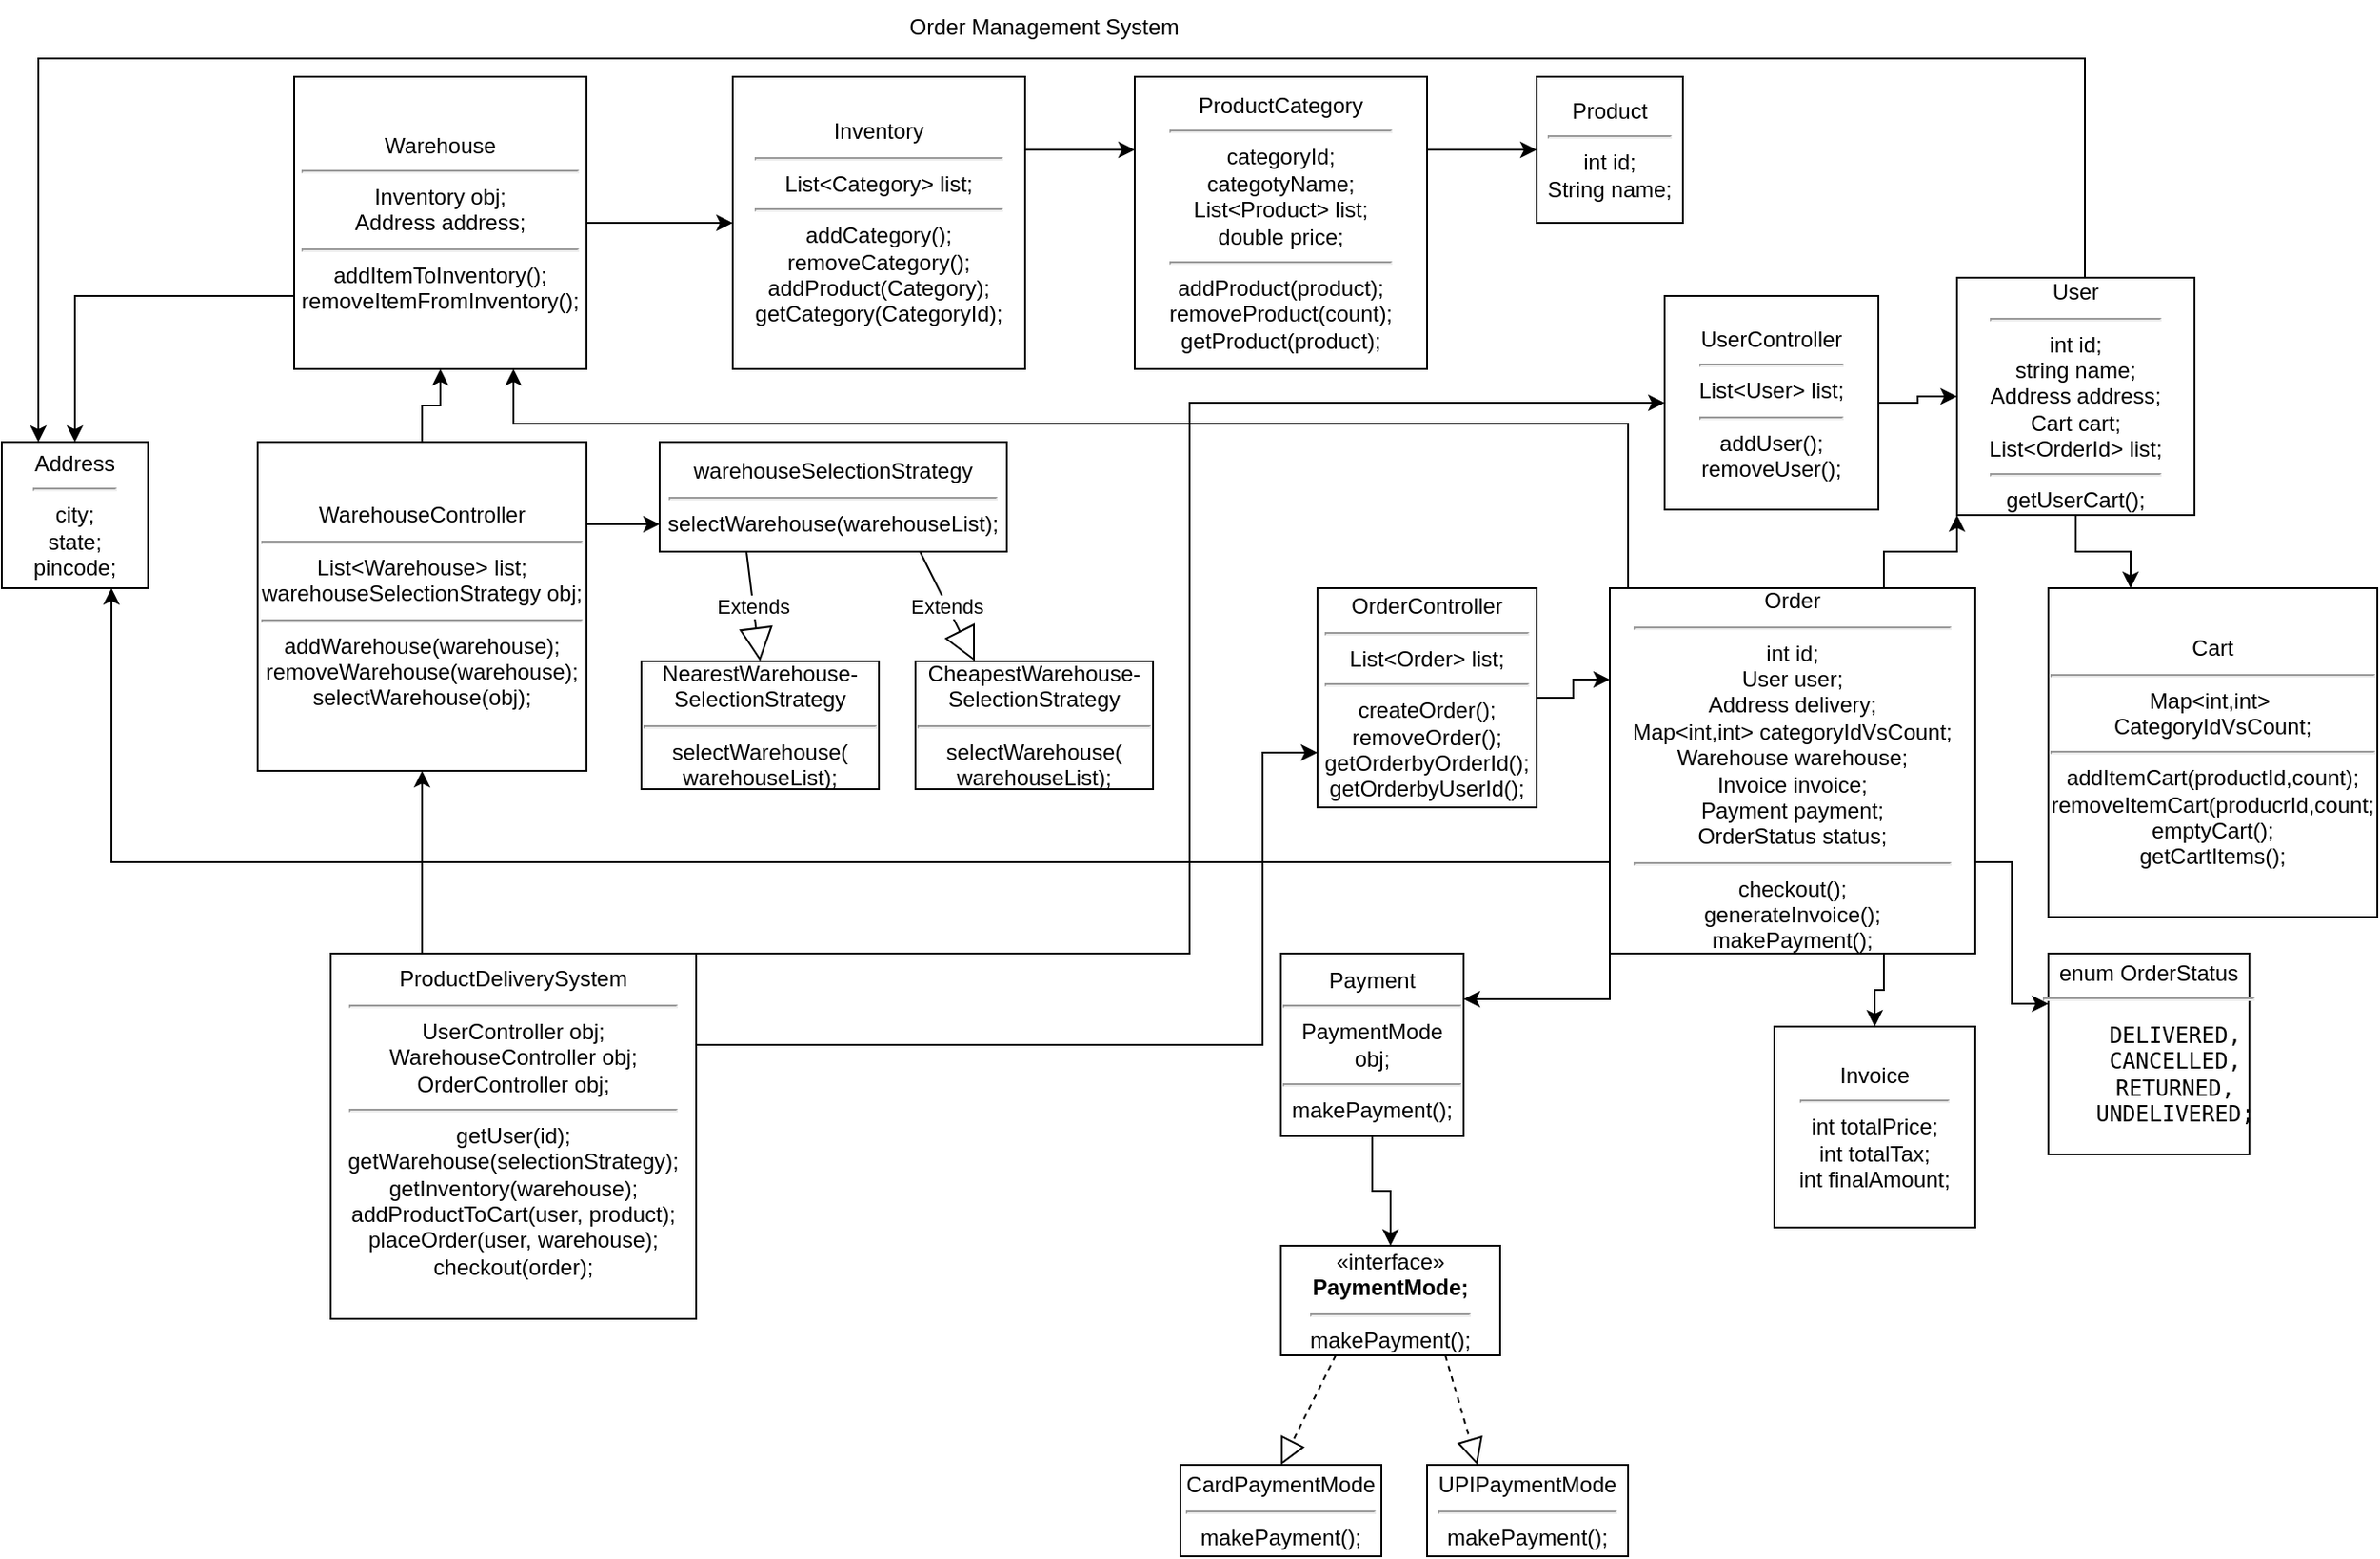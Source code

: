 <mxfile version="24.5.3" type="device">
  <diagram id="C5RBs43oDa-KdzZeNtuy" name="Page-1">
    <mxGraphModel dx="1877" dy="1790" grid="1" gridSize="10" guides="1" tooltips="1" connect="1" arrows="1" fold="1" page="1" pageScale="1" pageWidth="827" pageHeight="1169" math="0" shadow="0">
      <root>
        <mxCell id="WIyWlLk6GJQsqaUBKTNV-0" />
        <mxCell id="WIyWlLk6GJQsqaUBKTNV-1" parent="WIyWlLk6GJQsqaUBKTNV-0" />
        <mxCell id="W7W27pN1gsr87-b_MbHG-0" value="Product&lt;hr&gt;int id;&lt;div&gt;String name;&lt;/div&gt;" style="whiteSpace=wrap;html=1;aspect=fixed;" vertex="1" parent="WIyWlLk6GJQsqaUBKTNV-1">
          <mxGeometry x="720" y="40" width="80" height="80" as="geometry" />
        </mxCell>
        <mxCell id="W7W27pN1gsr87-b_MbHG-2" style="edgeStyle=orthogonalEdgeStyle;rounded=0;orthogonalLoop=1;jettySize=auto;html=1;exitX=1;exitY=0.25;exitDx=0;exitDy=0;entryX=0;entryY=0.5;entryDx=0;entryDy=0;" edge="1" parent="WIyWlLk6GJQsqaUBKTNV-1" source="W7W27pN1gsr87-b_MbHG-1" target="W7W27pN1gsr87-b_MbHG-0">
          <mxGeometry relative="1" as="geometry" />
        </mxCell>
        <mxCell id="W7W27pN1gsr87-b_MbHG-1" value="ProductCategory&lt;div&gt;&lt;hr&gt;categoryId;&lt;/div&gt;&lt;div&gt;categotyName;&lt;/div&gt;&lt;div&gt;List&amp;lt;Product&amp;gt; list;&lt;/div&gt;&lt;div&gt;double price;&lt;/div&gt;&lt;hr&gt;addProduct(product);&lt;div&gt;removeProduct(count);&lt;/div&gt;&lt;div&gt;getProduct(product);&lt;/div&gt;" style="whiteSpace=wrap;html=1;aspect=fixed;" vertex="1" parent="WIyWlLk6GJQsqaUBKTNV-1">
          <mxGeometry x="500" y="40" width="160" height="160" as="geometry" />
        </mxCell>
        <mxCell id="W7W27pN1gsr87-b_MbHG-4" style="edgeStyle=orthogonalEdgeStyle;rounded=0;orthogonalLoop=1;jettySize=auto;html=1;exitX=1;exitY=0.25;exitDx=0;exitDy=0;entryX=0;entryY=0.25;entryDx=0;entryDy=0;" edge="1" parent="WIyWlLk6GJQsqaUBKTNV-1" source="W7W27pN1gsr87-b_MbHG-3" target="W7W27pN1gsr87-b_MbHG-1">
          <mxGeometry relative="1" as="geometry" />
        </mxCell>
        <mxCell id="W7W27pN1gsr87-b_MbHG-3" value="Inventory&lt;hr&gt;List&amp;lt;Category&amp;gt; list;&lt;div&gt;&lt;hr&gt;addCategory();&lt;/div&gt;&lt;div&gt;removeCategory();&lt;/div&gt;&lt;div&gt;addProduct(Category);&lt;/div&gt;&lt;div&gt;getCategory(CategoryId);&lt;/div&gt;" style="whiteSpace=wrap;html=1;aspect=fixed;" vertex="1" parent="WIyWlLk6GJQsqaUBKTNV-1">
          <mxGeometry x="280" y="40" width="160" height="160" as="geometry" />
        </mxCell>
        <mxCell id="W7W27pN1gsr87-b_MbHG-6" style="edgeStyle=orthogonalEdgeStyle;rounded=0;orthogonalLoop=1;jettySize=auto;html=1;exitX=1;exitY=0.5;exitDx=0;exitDy=0;entryX=0;entryY=0.5;entryDx=0;entryDy=0;" edge="1" parent="WIyWlLk6GJQsqaUBKTNV-1" source="W7W27pN1gsr87-b_MbHG-5" target="W7W27pN1gsr87-b_MbHG-3">
          <mxGeometry relative="1" as="geometry" />
        </mxCell>
        <mxCell id="W7W27pN1gsr87-b_MbHG-32" style="edgeStyle=orthogonalEdgeStyle;rounded=0;orthogonalLoop=1;jettySize=auto;html=1;exitX=0;exitY=0.75;exitDx=0;exitDy=0;entryX=0.5;entryY=0;entryDx=0;entryDy=0;" edge="1" parent="WIyWlLk6GJQsqaUBKTNV-1" source="W7W27pN1gsr87-b_MbHG-5" target="W7W27pN1gsr87-b_MbHG-7">
          <mxGeometry relative="1" as="geometry">
            <mxPoint x="-80" y="230" as="targetPoint" />
          </mxGeometry>
        </mxCell>
        <mxCell id="W7W27pN1gsr87-b_MbHG-5" value="Warehouse&lt;hr&gt;Inventory obj;&lt;div&gt;Address address;&lt;/div&gt;&lt;div&gt;&lt;hr&gt;addItemToInventory();&lt;/div&gt;&lt;div&gt;removeItemFromInventory();&lt;/div&gt;" style="whiteSpace=wrap;html=1;aspect=fixed;" vertex="1" parent="WIyWlLk6GJQsqaUBKTNV-1">
          <mxGeometry x="40" y="40" width="160" height="160" as="geometry" />
        </mxCell>
        <mxCell id="W7W27pN1gsr87-b_MbHG-7" value="Address&lt;hr&gt;city;&lt;div&gt;state;&lt;/div&gt;&lt;div&gt;pincode;&lt;/div&gt;" style="whiteSpace=wrap;html=1;aspect=fixed;" vertex="1" parent="WIyWlLk6GJQsqaUBKTNV-1">
          <mxGeometry x="-120" y="240" width="80" height="80" as="geometry" />
        </mxCell>
        <mxCell id="W7W27pN1gsr87-b_MbHG-10" style="edgeStyle=orthogonalEdgeStyle;rounded=0;orthogonalLoop=1;jettySize=auto;html=1;exitX=0.5;exitY=0;exitDx=0;exitDy=0;entryX=0.5;entryY=1;entryDx=0;entryDy=0;" edge="1" parent="WIyWlLk6GJQsqaUBKTNV-1" source="W7W27pN1gsr87-b_MbHG-9" target="W7W27pN1gsr87-b_MbHG-5">
          <mxGeometry relative="1" as="geometry" />
        </mxCell>
        <mxCell id="W7W27pN1gsr87-b_MbHG-16" style="edgeStyle=orthogonalEdgeStyle;rounded=0;orthogonalLoop=1;jettySize=auto;html=1;exitX=1;exitY=0.25;exitDx=0;exitDy=0;entryX=0;entryY=0.75;entryDx=0;entryDy=0;" edge="1" parent="WIyWlLk6GJQsqaUBKTNV-1" source="W7W27pN1gsr87-b_MbHG-9" target="W7W27pN1gsr87-b_MbHG-11">
          <mxGeometry relative="1" as="geometry" />
        </mxCell>
        <mxCell id="W7W27pN1gsr87-b_MbHG-9" value="WarehouseController&lt;hr&gt;List&amp;lt;Warehouse&amp;gt; list;&lt;div&gt;warehouseSelectionStrategy obj;&lt;/div&gt;&lt;hr&gt;addWarehouse(warehouse);&lt;div&gt;removeWarehouse(warehouse);&lt;/div&gt;&lt;div&gt;selectWarehouse(obj);&lt;/div&gt;" style="whiteSpace=wrap;html=1;aspect=fixed;" vertex="1" parent="WIyWlLk6GJQsqaUBKTNV-1">
          <mxGeometry x="20" y="240" width="180" height="180" as="geometry" />
        </mxCell>
        <mxCell id="W7W27pN1gsr87-b_MbHG-11" value="warehouseSelectionStrategy&lt;hr&gt;selectWarehouse(warehouseList);" style="rounded=0;whiteSpace=wrap;html=1;" vertex="1" parent="WIyWlLk6GJQsqaUBKTNV-1">
          <mxGeometry x="240" y="240" width="190" height="60" as="geometry" />
        </mxCell>
        <mxCell id="W7W27pN1gsr87-b_MbHG-12" value="NearestWarehouse-&lt;div&gt;SelectionStrategy&lt;/div&gt;&lt;hr&gt;selectWarehouse( warehouseList);" style="rounded=0;whiteSpace=wrap;html=1;" vertex="1" parent="WIyWlLk6GJQsqaUBKTNV-1">
          <mxGeometry x="230" y="360" width="130" height="70" as="geometry" />
        </mxCell>
        <mxCell id="W7W27pN1gsr87-b_MbHG-13" value="CheapestWarehouse-&lt;div&gt;SelectionStrategy&lt;/div&gt;&lt;hr&gt;selectWarehouse( warehouseList);" style="rounded=0;whiteSpace=wrap;html=1;" vertex="1" parent="WIyWlLk6GJQsqaUBKTNV-1">
          <mxGeometry x="380" y="360" width="130" height="70" as="geometry" />
        </mxCell>
        <mxCell id="W7W27pN1gsr87-b_MbHG-14" value="Extends" style="endArrow=block;endSize=16;endFill=0;html=1;rounded=0;exitX=0.25;exitY=1;exitDx=0;exitDy=0;entryX=0.5;entryY=0;entryDx=0;entryDy=0;" edge="1" parent="WIyWlLk6GJQsqaUBKTNV-1" source="W7W27pN1gsr87-b_MbHG-11" target="W7W27pN1gsr87-b_MbHG-12">
          <mxGeometry width="160" relative="1" as="geometry">
            <mxPoint x="330" y="320" as="sourcePoint" />
            <mxPoint x="490" y="320" as="targetPoint" />
          </mxGeometry>
        </mxCell>
        <mxCell id="W7W27pN1gsr87-b_MbHG-15" value="Extends" style="endArrow=block;endSize=16;endFill=0;html=1;rounded=0;exitX=0.75;exitY=1;exitDx=0;exitDy=0;entryX=0.25;entryY=0;entryDx=0;entryDy=0;" edge="1" parent="WIyWlLk6GJQsqaUBKTNV-1" source="W7W27pN1gsr87-b_MbHG-11" target="W7W27pN1gsr87-b_MbHG-13">
          <mxGeometry width="160" relative="1" as="geometry">
            <mxPoint x="298" y="310" as="sourcePoint" />
            <mxPoint x="305" y="370" as="targetPoint" />
          </mxGeometry>
        </mxCell>
        <mxCell id="W7W27pN1gsr87-b_MbHG-21" style="edgeStyle=orthogonalEdgeStyle;rounded=0;orthogonalLoop=1;jettySize=auto;html=1;exitX=0.5;exitY=1;exitDx=0;exitDy=0;entryX=0.25;entryY=0;entryDx=0;entryDy=0;" edge="1" parent="WIyWlLk6GJQsqaUBKTNV-1" source="W7W27pN1gsr87-b_MbHG-17" target="W7W27pN1gsr87-b_MbHG-20">
          <mxGeometry relative="1" as="geometry" />
        </mxCell>
        <mxCell id="W7W27pN1gsr87-b_MbHG-54" style="edgeStyle=orthogonalEdgeStyle;rounded=0;orthogonalLoop=1;jettySize=auto;html=1;exitX=0.5;exitY=0;exitDx=0;exitDy=0;entryX=0.25;entryY=0;entryDx=0;entryDy=0;" edge="1" parent="WIyWlLk6GJQsqaUBKTNV-1" source="W7W27pN1gsr87-b_MbHG-17" target="W7W27pN1gsr87-b_MbHG-7">
          <mxGeometry relative="1" as="geometry">
            <Array as="points">
              <mxPoint x="1020" y="30" />
              <mxPoint x="-100" y="30" />
            </Array>
          </mxGeometry>
        </mxCell>
        <mxCell id="W7W27pN1gsr87-b_MbHG-17" value="User&lt;hr&gt;int id;&lt;div&gt;string name;&lt;/div&gt;&lt;div&gt;Address address;&lt;/div&gt;&lt;div&gt;Cart cart;&lt;/div&gt;&lt;div&gt;List&amp;lt;OrderId&amp;gt; list;&lt;/div&gt;&lt;hr&gt;getUserCart();" style="whiteSpace=wrap;html=1;aspect=fixed;" vertex="1" parent="WIyWlLk6GJQsqaUBKTNV-1">
          <mxGeometry x="950" y="150" width="130" height="130" as="geometry" />
        </mxCell>
        <mxCell id="W7W27pN1gsr87-b_MbHG-19" style="edgeStyle=orthogonalEdgeStyle;rounded=0;orthogonalLoop=1;jettySize=auto;html=1;exitX=1;exitY=0.5;exitDx=0;exitDy=0;entryX=0;entryY=0.5;entryDx=0;entryDy=0;" edge="1" parent="WIyWlLk6GJQsqaUBKTNV-1" source="W7W27pN1gsr87-b_MbHG-18" target="W7W27pN1gsr87-b_MbHG-17">
          <mxGeometry relative="1" as="geometry" />
        </mxCell>
        <mxCell id="W7W27pN1gsr87-b_MbHG-18" value="UserController&lt;hr&gt;List&amp;lt;User&amp;gt; list;&lt;div&gt;&lt;hr&gt;addUser();&lt;/div&gt;&lt;div&gt;removeUser();&lt;/div&gt;" style="whiteSpace=wrap;html=1;aspect=fixed;" vertex="1" parent="WIyWlLk6GJQsqaUBKTNV-1">
          <mxGeometry x="790" y="160" width="117" height="117" as="geometry" />
        </mxCell>
        <mxCell id="W7W27pN1gsr87-b_MbHG-20" value="Cart&lt;hr&gt;Map&amp;lt;int,int&amp;gt;&amp;nbsp; CategoryIdVsCount;&lt;hr&gt;addItemCart(productId,count);&lt;div&gt;removeItemCart(producrId,count;&lt;/div&gt;&lt;div&gt;emptyCart();&lt;/div&gt;&lt;div&gt;getCartItems();&lt;/div&gt;" style="whiteSpace=wrap;html=1;aspect=fixed;" vertex="1" parent="WIyWlLk6GJQsqaUBKTNV-1">
          <mxGeometry x="1000" y="320" width="180" height="180" as="geometry" />
        </mxCell>
        <mxCell id="W7W27pN1gsr87-b_MbHG-23" style="edgeStyle=orthogonalEdgeStyle;rounded=0;orthogonalLoop=1;jettySize=auto;html=1;exitX=0.75;exitY=0;exitDx=0;exitDy=0;entryX=0;entryY=1;entryDx=0;entryDy=0;" edge="1" parent="WIyWlLk6GJQsqaUBKTNV-1" source="W7W27pN1gsr87-b_MbHG-22" target="W7W27pN1gsr87-b_MbHG-17">
          <mxGeometry relative="1" as="geometry" />
        </mxCell>
        <mxCell id="W7W27pN1gsr87-b_MbHG-28" style="edgeStyle=orthogonalEdgeStyle;rounded=0;orthogonalLoop=1;jettySize=auto;html=1;exitX=1;exitY=0.75;exitDx=0;exitDy=0;entryX=0;entryY=0.25;entryDx=0;entryDy=0;" edge="1" parent="WIyWlLk6GJQsqaUBKTNV-1" source="W7W27pN1gsr87-b_MbHG-22" target="W7W27pN1gsr87-b_MbHG-27">
          <mxGeometry relative="1" as="geometry" />
        </mxCell>
        <mxCell id="W7W27pN1gsr87-b_MbHG-30" style="edgeStyle=orthogonalEdgeStyle;rounded=0;orthogonalLoop=1;jettySize=auto;html=1;exitX=0.75;exitY=1;exitDx=0;exitDy=0;entryX=0.5;entryY=0;entryDx=0;entryDy=0;" edge="1" parent="WIyWlLk6GJQsqaUBKTNV-1" source="W7W27pN1gsr87-b_MbHG-22" target="W7W27pN1gsr87-b_MbHG-29">
          <mxGeometry relative="1" as="geometry" />
        </mxCell>
        <mxCell id="W7W27pN1gsr87-b_MbHG-31" style="edgeStyle=orthogonalEdgeStyle;rounded=0;orthogonalLoop=1;jettySize=auto;html=1;exitX=0.25;exitY=0;exitDx=0;exitDy=0;entryX=0.75;entryY=1;entryDx=0;entryDy=0;" edge="1" parent="WIyWlLk6GJQsqaUBKTNV-1" source="W7W27pN1gsr87-b_MbHG-22" target="W7W27pN1gsr87-b_MbHG-5">
          <mxGeometry relative="1" as="geometry">
            <Array as="points">
              <mxPoint x="770" y="320" />
              <mxPoint x="770" y="230" />
              <mxPoint x="160" y="230" />
            </Array>
          </mxGeometry>
        </mxCell>
        <mxCell id="W7W27pN1gsr87-b_MbHG-33" style="edgeStyle=orthogonalEdgeStyle;rounded=0;orthogonalLoop=1;jettySize=auto;html=1;exitX=0;exitY=0.75;exitDx=0;exitDy=0;entryX=0.75;entryY=1;entryDx=0;entryDy=0;" edge="1" parent="WIyWlLk6GJQsqaUBKTNV-1" source="W7W27pN1gsr87-b_MbHG-22" target="W7W27pN1gsr87-b_MbHG-7">
          <mxGeometry relative="1" as="geometry" />
        </mxCell>
        <mxCell id="W7W27pN1gsr87-b_MbHG-43" style="edgeStyle=orthogonalEdgeStyle;rounded=0;orthogonalLoop=1;jettySize=auto;html=1;exitX=0;exitY=1;exitDx=0;exitDy=0;entryX=1;entryY=0.25;entryDx=0;entryDy=0;" edge="1" parent="WIyWlLk6GJQsqaUBKTNV-1" source="W7W27pN1gsr87-b_MbHG-22" target="W7W27pN1gsr87-b_MbHG-35">
          <mxGeometry relative="1" as="geometry" />
        </mxCell>
        <mxCell id="W7W27pN1gsr87-b_MbHG-22" value="Order&lt;hr&gt;int id;&lt;div&gt;User user;&lt;/div&gt;&lt;div&gt;Address delivery;&lt;/div&gt;&lt;div&gt;Map&amp;lt;int,int&amp;gt; categoryIdVsCount;&lt;/div&gt;&lt;div&gt;Warehouse warehouse;&lt;/div&gt;&lt;div&gt;Invoice invoice;&lt;/div&gt;&lt;div&gt;Payment payment;&lt;/div&gt;&lt;div&gt;OrderStatus status;&lt;/div&gt;&lt;hr&gt;checkout();&lt;div&gt;generateInvoice();&lt;/div&gt;&lt;div&gt;makePayment();&lt;/div&gt;" style="whiteSpace=wrap;html=1;aspect=fixed;" vertex="1" parent="WIyWlLk6GJQsqaUBKTNV-1">
          <mxGeometry x="760" y="320" width="200" height="200" as="geometry" />
        </mxCell>
        <mxCell id="W7W27pN1gsr87-b_MbHG-26" style="edgeStyle=orthogonalEdgeStyle;rounded=0;orthogonalLoop=1;jettySize=auto;html=1;exitX=1;exitY=0.5;exitDx=0;exitDy=0;entryX=0;entryY=0.25;entryDx=0;entryDy=0;" edge="1" parent="WIyWlLk6GJQsqaUBKTNV-1" source="W7W27pN1gsr87-b_MbHG-24" target="W7W27pN1gsr87-b_MbHG-22">
          <mxGeometry relative="1" as="geometry" />
        </mxCell>
        <mxCell id="W7W27pN1gsr87-b_MbHG-24" value="OrderController&lt;hr&gt;List&amp;lt;Order&amp;gt; list;&lt;hr&gt;createOrder();&lt;div&gt;removeOrder();&lt;/div&gt;&lt;div&gt;getOrderbyOrderId();&lt;/div&gt;&lt;div&gt;getOrderbyUserId();&lt;/div&gt;" style="whiteSpace=wrap;html=1;aspect=fixed;" vertex="1" parent="WIyWlLk6GJQsqaUBKTNV-1">
          <mxGeometry x="600" y="320" width="120" height="120" as="geometry" />
        </mxCell>
        <mxCell id="W7W27pN1gsr87-b_MbHG-27" value="enum OrderStatus&lt;hr&gt;&lt;pre lang=&quot;java&quot; class=&quot;code highlight&quot;&gt;&lt;span class=&quot;&quot;&gt;    DELIVERED,&lt;/span&gt;&lt;br/&gt;&lt;span class=&quot;&quot;&gt;    CANCELLED,&lt;/span&gt;&lt;br/&gt;&lt;span class=&quot;&quot;&gt;    RETURNED,&lt;/span&gt;&lt;br/&gt;&lt;span class=&quot;&quot;&gt;    UNDELIVERED;&lt;/span&gt;&lt;br/&gt;&lt;/pre&gt;" style="whiteSpace=wrap;html=1;aspect=fixed;" vertex="1" parent="WIyWlLk6GJQsqaUBKTNV-1">
          <mxGeometry x="1000" y="520" width="110" height="110" as="geometry" />
        </mxCell>
        <mxCell id="W7W27pN1gsr87-b_MbHG-29" value="Invoice&lt;hr&gt;int totalPrice;&lt;div&gt;int totalTax;&lt;/div&gt;&lt;div&gt;int finalAmount;&lt;/div&gt;" style="whiteSpace=wrap;html=1;aspect=fixed;" vertex="1" parent="WIyWlLk6GJQsqaUBKTNV-1">
          <mxGeometry x="850" y="560" width="110" height="110" as="geometry" />
        </mxCell>
        <mxCell id="W7W27pN1gsr87-b_MbHG-38" style="edgeStyle=orthogonalEdgeStyle;rounded=0;orthogonalLoop=1;jettySize=auto;html=1;exitX=0.5;exitY=1;exitDx=0;exitDy=0;entryX=0.5;entryY=0;entryDx=0;entryDy=0;" edge="1" parent="WIyWlLk6GJQsqaUBKTNV-1" source="W7W27pN1gsr87-b_MbHG-35" target="W7W27pN1gsr87-b_MbHG-37">
          <mxGeometry relative="1" as="geometry" />
        </mxCell>
        <mxCell id="W7W27pN1gsr87-b_MbHG-35" value="Payment&lt;hr&gt;PaymentMode obj;&lt;hr&gt;makePayment();" style="whiteSpace=wrap;html=1;aspect=fixed;" vertex="1" parent="WIyWlLk6GJQsqaUBKTNV-1">
          <mxGeometry x="580" y="520" width="100" height="100" as="geometry" />
        </mxCell>
        <mxCell id="W7W27pN1gsr87-b_MbHG-37" value="«interface»&lt;br&gt;&lt;b&gt;PaymentMode;&lt;/b&gt;&lt;hr&gt;makePayment();" style="html=1;whiteSpace=wrap;" vertex="1" parent="WIyWlLk6GJQsqaUBKTNV-1">
          <mxGeometry x="580" y="680" width="120" height="60" as="geometry" />
        </mxCell>
        <mxCell id="W7W27pN1gsr87-b_MbHG-39" value="CardPaymentMode&lt;hr&gt;makePayment();" style="html=1;whiteSpace=wrap;" vertex="1" parent="WIyWlLk6GJQsqaUBKTNV-1">
          <mxGeometry x="525" y="800" width="110" height="50" as="geometry" />
        </mxCell>
        <mxCell id="W7W27pN1gsr87-b_MbHG-40" value="UPIPaymentMode&lt;hr&gt;makePayment();" style="html=1;whiteSpace=wrap;" vertex="1" parent="WIyWlLk6GJQsqaUBKTNV-1">
          <mxGeometry x="660" y="800" width="110" height="50" as="geometry" />
        </mxCell>
        <mxCell id="W7W27pN1gsr87-b_MbHG-41" value="" style="endArrow=block;dashed=1;endFill=0;endSize=12;html=1;rounded=0;entryX=0.5;entryY=0;entryDx=0;entryDy=0;exitX=0.25;exitY=1;exitDx=0;exitDy=0;" edge="1" parent="WIyWlLk6GJQsqaUBKTNV-1" source="W7W27pN1gsr87-b_MbHG-37" target="W7W27pN1gsr87-b_MbHG-39">
          <mxGeometry width="160" relative="1" as="geometry">
            <mxPoint x="320" y="640" as="sourcePoint" />
            <mxPoint x="480" y="640" as="targetPoint" />
          </mxGeometry>
        </mxCell>
        <mxCell id="W7W27pN1gsr87-b_MbHG-42" value="" style="endArrow=block;dashed=1;endFill=0;endSize=12;html=1;rounded=0;entryX=0.25;entryY=0;entryDx=0;entryDy=0;exitX=0.75;exitY=1;exitDx=0;exitDy=0;" edge="1" parent="WIyWlLk6GJQsqaUBKTNV-1" source="W7W27pN1gsr87-b_MbHG-37" target="W7W27pN1gsr87-b_MbHG-40">
          <mxGeometry width="160" relative="1" as="geometry">
            <mxPoint x="620" y="750" as="sourcePoint" />
            <mxPoint x="590" y="810" as="targetPoint" />
          </mxGeometry>
        </mxCell>
        <mxCell id="W7W27pN1gsr87-b_MbHG-48" style="edgeStyle=orthogonalEdgeStyle;rounded=0;orthogonalLoop=1;jettySize=auto;html=1;exitX=0.25;exitY=0;exitDx=0;exitDy=0;entryX=0.5;entryY=1;entryDx=0;entryDy=0;" edge="1" parent="WIyWlLk6GJQsqaUBKTNV-1" source="W7W27pN1gsr87-b_MbHG-44" target="W7W27pN1gsr87-b_MbHG-9">
          <mxGeometry relative="1" as="geometry" />
        </mxCell>
        <mxCell id="W7W27pN1gsr87-b_MbHG-49" style="edgeStyle=orthogonalEdgeStyle;rounded=0;orthogonalLoop=1;jettySize=auto;html=1;exitX=1;exitY=0;exitDx=0;exitDy=0;entryX=0;entryY=0.5;entryDx=0;entryDy=0;" edge="1" parent="WIyWlLk6GJQsqaUBKTNV-1" source="W7W27pN1gsr87-b_MbHG-44" target="W7W27pN1gsr87-b_MbHG-18">
          <mxGeometry relative="1" as="geometry">
            <Array as="points">
              <mxPoint x="530" y="520" />
              <mxPoint x="530" y="219" />
            </Array>
          </mxGeometry>
        </mxCell>
        <mxCell id="W7W27pN1gsr87-b_MbHG-52" style="edgeStyle=orthogonalEdgeStyle;rounded=0;orthogonalLoop=1;jettySize=auto;html=1;exitX=1;exitY=0.25;exitDx=0;exitDy=0;entryX=0;entryY=0.75;entryDx=0;entryDy=0;" edge="1" parent="WIyWlLk6GJQsqaUBKTNV-1" source="W7W27pN1gsr87-b_MbHG-44" target="W7W27pN1gsr87-b_MbHG-24">
          <mxGeometry relative="1" as="geometry">
            <Array as="points">
              <mxPoint x="570" y="570" />
              <mxPoint x="570" y="410" />
            </Array>
          </mxGeometry>
        </mxCell>
        <mxCell id="W7W27pN1gsr87-b_MbHG-44" value="ProductDeliverySystem&lt;hr&gt;UserController obj;&lt;div&gt;WarehouseController obj;&lt;/div&gt;&lt;div&gt;OrderController obj;&lt;/div&gt;&lt;hr&gt;getUser(id);&lt;div&gt;getWarehouse(selectionStrategy);&lt;/div&gt;&lt;div&gt;getInventory(warehouse);&lt;/div&gt;&lt;div&gt;addProductToCart(user, product);&lt;/div&gt;&lt;div&gt;placeOrder(user, warehouse);&lt;/div&gt;&lt;div&gt;checkout(order);&lt;/div&gt;&lt;div&gt;&lt;br&gt;&lt;/div&gt;" style="whiteSpace=wrap;html=1;aspect=fixed;" vertex="1" parent="WIyWlLk6GJQsqaUBKTNV-1">
          <mxGeometry x="60" y="520" width="200" height="200" as="geometry" />
        </mxCell>
        <mxCell id="W7W27pN1gsr87-b_MbHG-53" value="Order Management System" style="text;html=1;align=center;verticalAlign=middle;resizable=0;points=[];autosize=1;strokeColor=none;fillColor=none;" vertex="1" parent="WIyWlLk6GJQsqaUBKTNV-1">
          <mxGeometry x="365" y="-2" width="170" height="30" as="geometry" />
        </mxCell>
      </root>
    </mxGraphModel>
  </diagram>
</mxfile>
